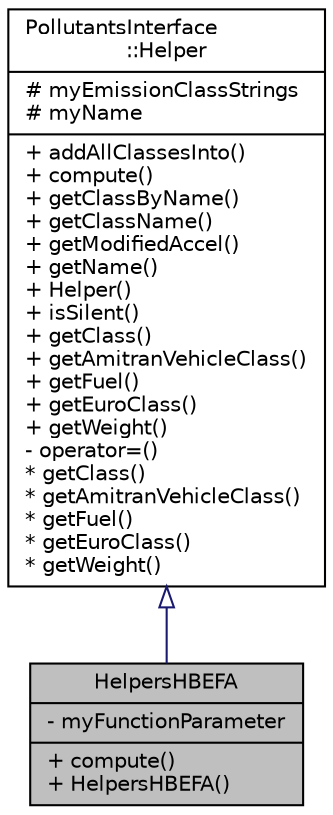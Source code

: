 digraph "HelpersHBEFA"
{
  edge [fontname="Helvetica",fontsize="10",labelfontname="Helvetica",labelfontsize="10"];
  node [fontname="Helvetica",fontsize="10",shape=record];
  Node0 [label="{HelpersHBEFA\n|- myFunctionParameter\l|+ compute()\l+ HelpersHBEFA()\l}",height=0.2,width=0.4,color="black", fillcolor="grey75", style="filled", fontcolor="black"];
  Node1 -> Node0 [dir="back",color="midnightblue",fontsize="10",style="solid",arrowtail="onormal",fontname="Helvetica"];
  Node1 [label="{PollutantsInterface\l::Helper\n|# myEmissionClassStrings\l# myName\l|+ addAllClassesInto()\l+ compute()\l+ getClassByName()\l+ getClassName()\l+ getModifiedAccel()\l+ getName()\l+ Helper()\l+ isSilent()\l+ getClass()\l+ getAmitranVehicleClass()\l+ getFuel()\l+ getEuroClass()\l+ getWeight()\l- operator=()\l* getClass()\l* getAmitranVehicleClass()\l* getFuel()\l* getEuroClass()\l* getWeight()\l}",height=0.2,width=0.4,color="black", fillcolor="white", style="filled",URL="$de/d93/class_pollutants_interface_1_1_helper.html",tooltip="abstract superclass for the model helpers "];
}
